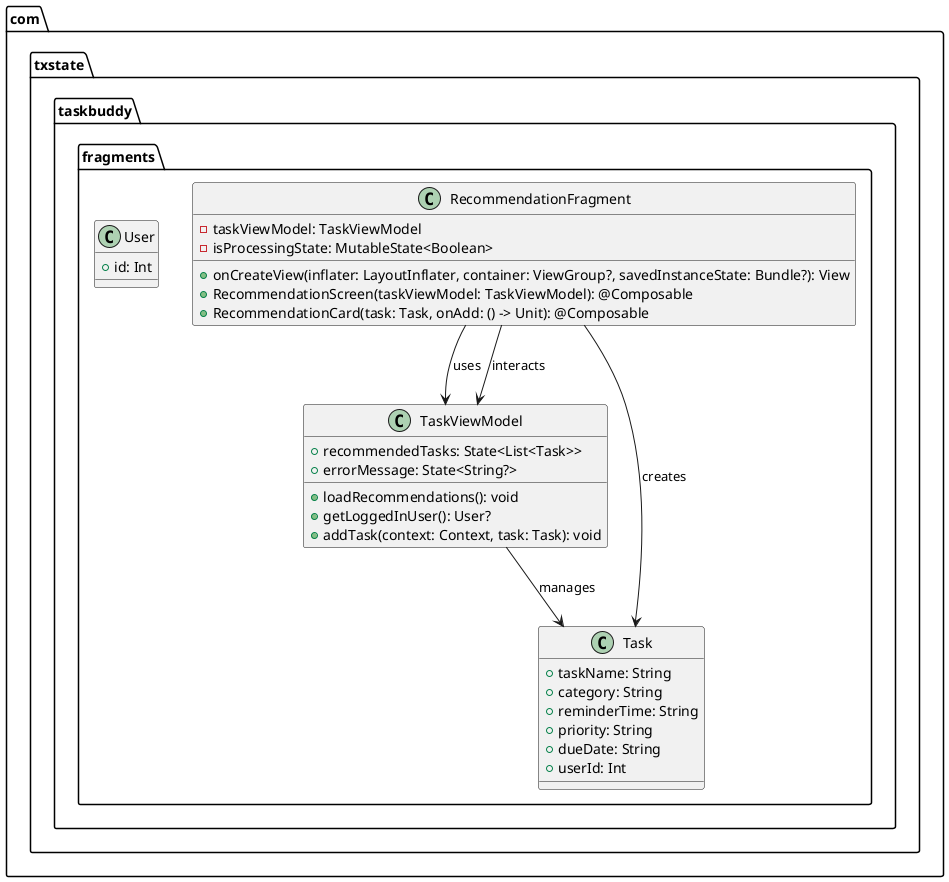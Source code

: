 @startuml

package com.txstate.taskbuddy.fragments {

    class RecommendationFragment {
        -taskViewModel: TaskViewModel
        -isProcessingState: MutableState<Boolean>

        +onCreateView(inflater: LayoutInflater, container: ViewGroup?, savedInstanceState: Bundle?): View
        +RecommendationScreen(taskViewModel: TaskViewModel): @Composable
        +RecommendationCard(task: Task, onAdd: () -> Unit): @Composable
    }

    class TaskViewModel {
        +recommendedTasks: State<List<Task>>
        +errorMessage: State<String?>
        +loadRecommendations(): void
        +getLoggedInUser(): User?
        +addTask(context: Context, task: Task): void
    }

    class Task {
        +taskName: String
        +category: String
        +reminderTime: String
        +priority: String
        +dueDate: String
        +userId: Int
    }

    class User {
        +id: Int
    }

    RecommendationFragment --> TaskViewModel : uses
    RecommendationFragment --> Task : creates
    TaskViewModel --> Task : manages
    RecommendationFragment --> TaskViewModel : interacts
}

@enduml
